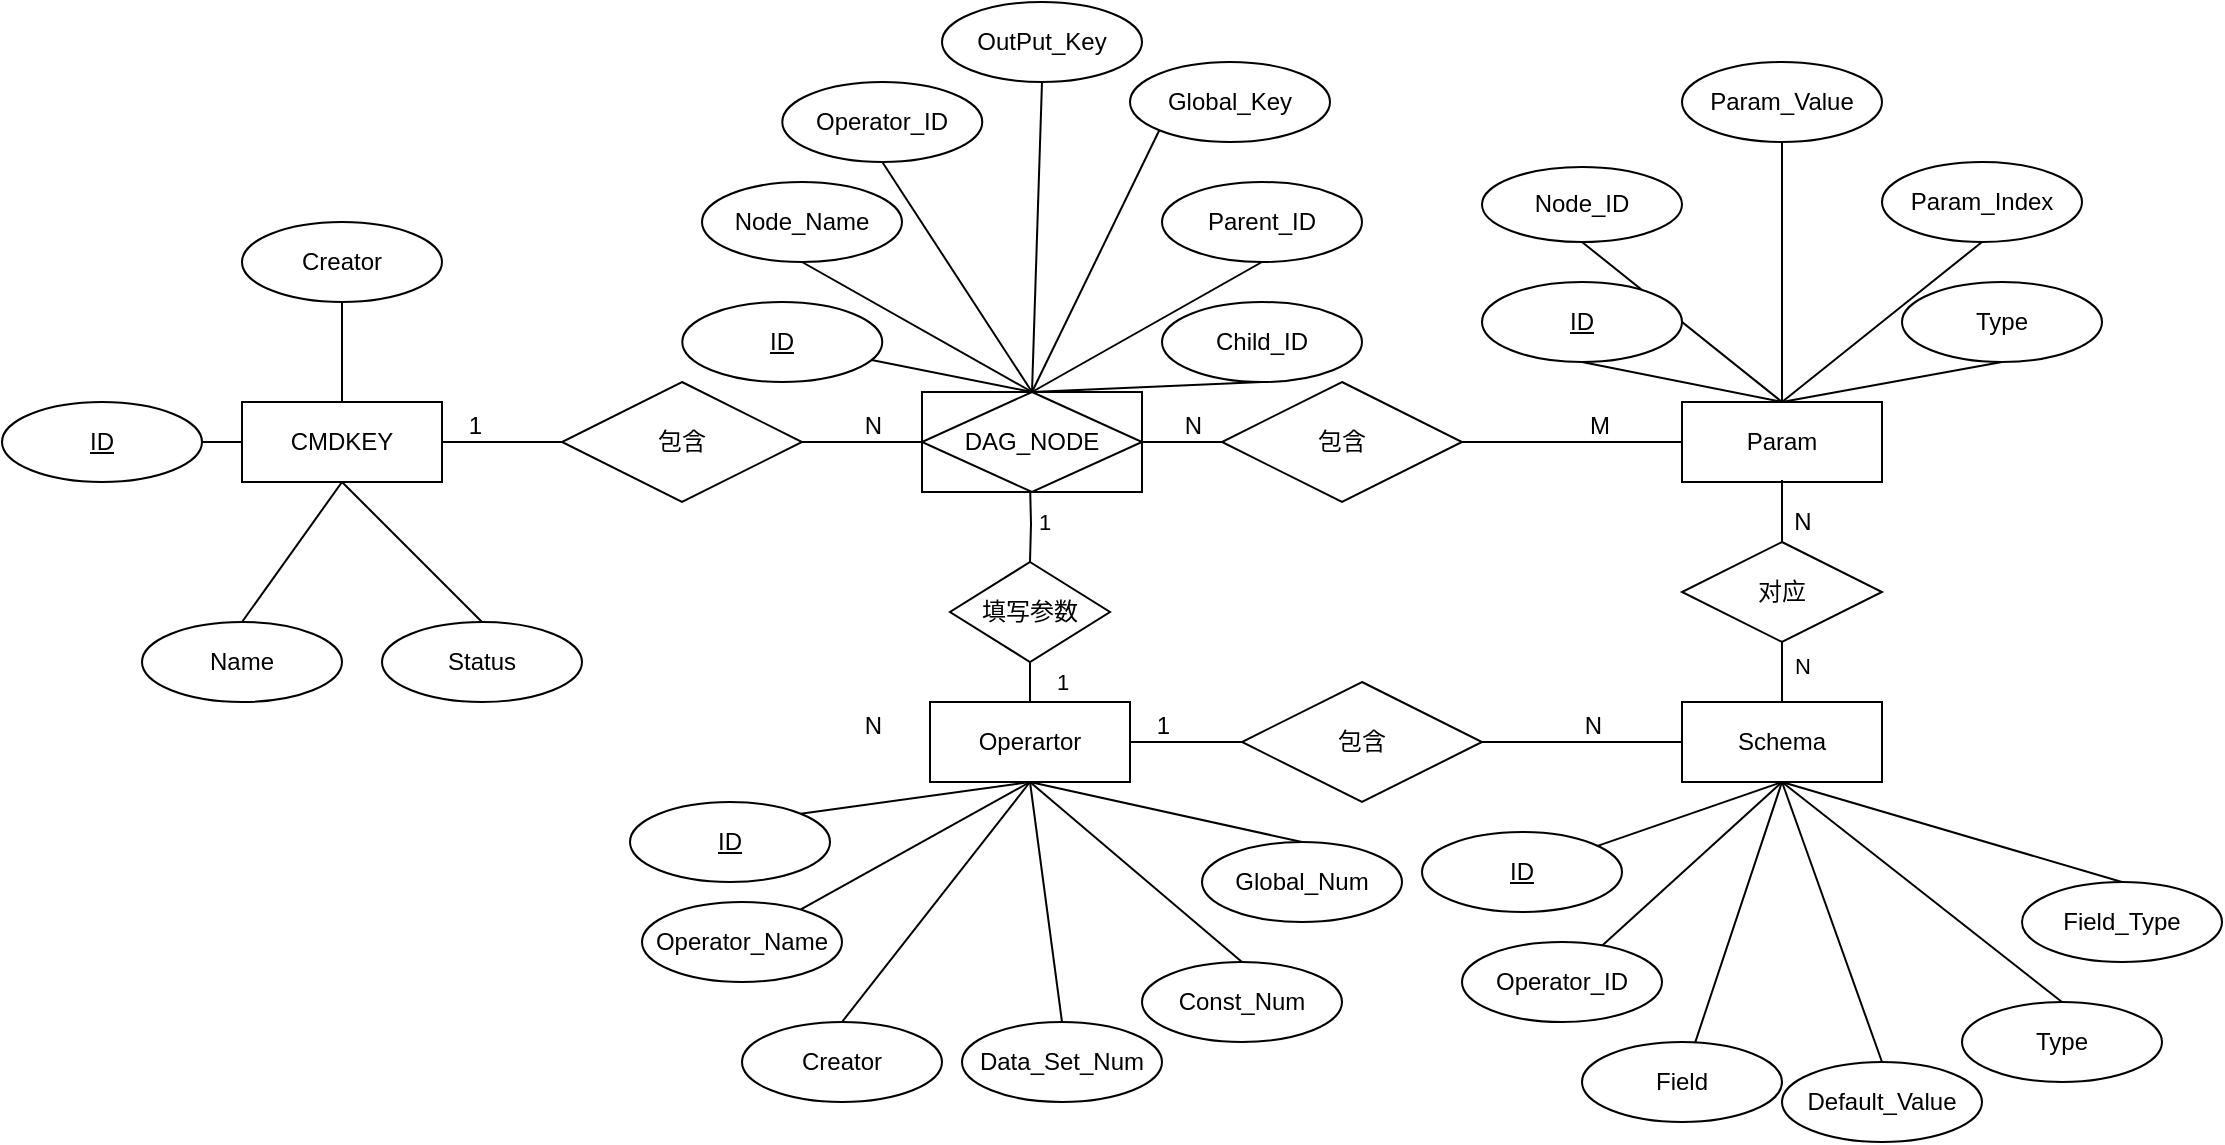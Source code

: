 <mxfile version="15.0.6" type="github"><diagram id="Es_KrPeHeZ678epylgb1" name="第 1 页"><mxGraphModel dx="2549" dy="943" grid="1" gridSize="10" guides="1" tooltips="1" connect="1" arrows="1" fold="1" page="1" pageScale="1" pageWidth="827" pageHeight="1169" math="0" shadow="0"><root><mxCell id="0"/><mxCell id="1" parent="0"/><mxCell id="Ql9siXfaunIRFQ8CMtLW-1" value="CMDKEY" style="whiteSpace=wrap;html=1;align=center;" vertex="1" parent="1"><mxGeometry x="20" y="370" width="100" height="40" as="geometry"/></mxCell><mxCell id="Ql9siXfaunIRFQ8CMtLW-30" style="edgeStyle=orthogonalEdgeStyle;rounded=0;orthogonalLoop=1;jettySize=auto;html=1;exitX=0.5;exitY=1;exitDx=0;exitDy=0;entryX=0.5;entryY=0;entryDx=0;entryDy=0;endArrow=none;endFill=0;" edge="1" parent="1" target="Ql9siXfaunIRFQ8CMtLW-28"><mxGeometry relative="1" as="geometry"><mxPoint x="414" y="410" as="sourcePoint"/></mxGeometry></mxCell><mxCell id="Ql9siXfaunIRFQ8CMtLW-33" value="1" style="edgeLabel;html=1;align=center;verticalAlign=middle;resizable=0;points=[];" vertex="1" connectable="0" parent="Ql9siXfaunIRFQ8CMtLW-30"><mxGeometry x="-0.155" y="-1" relative="1" as="geometry"><mxPoint x="7" y="3" as="offset"/></mxGeometry></mxCell><mxCell id="Ql9siXfaunIRFQ8CMtLW-3" value="Param" style="whiteSpace=wrap;html=1;align=center;" vertex="1" parent="1"><mxGeometry x="740" y="370" width="100" height="40" as="geometry"/></mxCell><mxCell id="Ql9siXfaunIRFQ8CMtLW-4" value="包含" style="shape=rhombus;perimeter=rhombusPerimeter;whiteSpace=wrap;html=1;align=center;" vertex="1" parent="1"><mxGeometry x="180" y="360" width="120" height="60" as="geometry"/></mxCell><mxCell id="Ql9siXfaunIRFQ8CMtLW-8" value="" style="endArrow=none;html=1;rounded=0;exitX=1;exitY=0.5;exitDx=0;exitDy=0;entryX=0;entryY=0.5;entryDx=0;entryDy=0;" edge="1" parent="1" source="Ql9siXfaunIRFQ8CMtLW-4"><mxGeometry relative="1" as="geometry"><mxPoint x="330" y="580" as="sourcePoint"/><mxPoint x="364" y="390" as="targetPoint"/></mxGeometry></mxCell><mxCell id="Ql9siXfaunIRFQ8CMtLW-9" value="N" style="resizable=0;html=1;align=right;verticalAlign=bottom;" connectable="0" vertex="1" parent="Ql9siXfaunIRFQ8CMtLW-8"><mxGeometry x="1" relative="1" as="geometry"><mxPoint x="-24" as="offset"/></mxGeometry></mxCell><mxCell id="Ql9siXfaunIRFQ8CMtLW-10" value="" style="endArrow=none;html=1;rounded=0;entryX=1;entryY=0.5;entryDx=0;entryDy=0;exitX=0;exitY=0.5;exitDx=0;exitDy=0;" edge="1" parent="1" source="Ql9siXfaunIRFQ8CMtLW-4" target="Ql9siXfaunIRFQ8CMtLW-1"><mxGeometry relative="1" as="geometry"><mxPoint x="330" y="580" as="sourcePoint"/><mxPoint x="490" y="580" as="targetPoint"/></mxGeometry></mxCell><mxCell id="Ql9siXfaunIRFQ8CMtLW-11" value="1" style="resizable=0;html=1;align=right;verticalAlign=bottom;" connectable="0" vertex="1" parent="Ql9siXfaunIRFQ8CMtLW-10"><mxGeometry x="1" relative="1" as="geometry"><mxPoint x="20" as="offset"/></mxGeometry></mxCell><mxCell id="Ql9siXfaunIRFQ8CMtLW-12" value="包含" style="shape=rhombus;perimeter=rhombusPerimeter;whiteSpace=wrap;html=1;align=center;" vertex="1" parent="1"><mxGeometry x="510" y="360" width="120" height="60" as="geometry"/></mxCell><mxCell id="Ql9siXfaunIRFQ8CMtLW-13" value="" style="endArrow=none;html=1;rounded=0;exitX=1;exitY=0.5;exitDx=0;exitDy=0;entryX=0;entryY=0.5;entryDx=0;entryDy=0;" edge="1" parent="1" source="Ql9siXfaunIRFQ8CMtLW-12" target="Ql9siXfaunIRFQ8CMtLW-3"><mxGeometry relative="1" as="geometry"><mxPoint x="666" y="580" as="sourcePoint"/><mxPoint x="640" y="390" as="targetPoint"/></mxGeometry></mxCell><mxCell id="Ql9siXfaunIRFQ8CMtLW-14" value="M" style="resizable=0;html=1;align=right;verticalAlign=bottom;" connectable="0" vertex="1" parent="Ql9siXfaunIRFQ8CMtLW-13"><mxGeometry x="1" relative="1" as="geometry"><mxPoint x="-36" as="offset"/></mxGeometry></mxCell><mxCell id="Ql9siXfaunIRFQ8CMtLW-15" value="" style="endArrow=none;html=1;rounded=0;exitX=0;exitY=0.5;exitDx=0;exitDy=0;entryX=1;entryY=0.5;entryDx=0;entryDy=0;" edge="1" parent="1" source="Ql9siXfaunIRFQ8CMtLW-12"><mxGeometry relative="1" as="geometry"><mxPoint x="666" y="580" as="sourcePoint"/><mxPoint x="464" y="390" as="targetPoint"/></mxGeometry></mxCell><mxCell id="Ql9siXfaunIRFQ8CMtLW-16" value="N" style="resizable=0;html=1;align=right;verticalAlign=bottom;" connectable="0" vertex="1" parent="Ql9siXfaunIRFQ8CMtLW-15"><mxGeometry x="1" relative="1" as="geometry"><mxPoint x="36" as="offset"/></mxGeometry></mxCell><mxCell id="Ql9siXfaunIRFQ8CMtLW-29" value="" style="edgeStyle=orthogonalEdgeStyle;rounded=0;orthogonalLoop=1;jettySize=auto;html=1;endArrow=none;endFill=0;" edge="1" parent="1" source="Ql9siXfaunIRFQ8CMtLW-18" target="Ql9siXfaunIRFQ8CMtLW-28"><mxGeometry relative="1" as="geometry"/></mxCell><mxCell id="Ql9siXfaunIRFQ8CMtLW-32" value="1" style="edgeLabel;html=1;align=center;verticalAlign=middle;resizable=0;points=[];" vertex="1" connectable="0" parent="Ql9siXfaunIRFQ8CMtLW-29"><mxGeometry x="0.769" y="-2" relative="1" as="geometry"><mxPoint x="14" y="3" as="offset"/></mxGeometry></mxCell><mxCell id="Ql9siXfaunIRFQ8CMtLW-18" value="Operartor" style="whiteSpace=wrap;html=1;align=center;" vertex="1" parent="1"><mxGeometry x="364" y="520" width="100" height="40" as="geometry"/></mxCell><mxCell id="Ql9siXfaunIRFQ8CMtLW-19" value="Schema" style="whiteSpace=wrap;html=1;align=center;" vertex="1" parent="1"><mxGeometry x="740" y="520" width="100" height="40" as="geometry"/></mxCell><mxCell id="Ql9siXfaunIRFQ8CMtLW-20" value="N" style="resizable=0;html=1;align=right;verticalAlign=bottom;" connectable="0" vertex="1" parent="1"><mxGeometry x="340.138" y="540" as="geometry"/></mxCell><mxCell id="Ql9siXfaunIRFQ8CMtLW-21" value="包含" style="shape=rhombus;perimeter=rhombusPerimeter;whiteSpace=wrap;html=1;align=center;" vertex="1" parent="1"><mxGeometry x="520" y="510" width="120" height="60" as="geometry"/></mxCell><mxCell id="Ql9siXfaunIRFQ8CMtLW-22" value="" style="endArrow=none;html=1;rounded=0;exitX=1;exitY=0.5;exitDx=0;exitDy=0;entryX=0;entryY=0.5;entryDx=0;entryDy=0;" edge="1" parent="1" source="Ql9siXfaunIRFQ8CMtLW-21" target="Ql9siXfaunIRFQ8CMtLW-19"><mxGeometry relative="1" as="geometry"><mxPoint x="666" y="730" as="sourcePoint"/><mxPoint x="640" y="540" as="targetPoint"/></mxGeometry></mxCell><mxCell id="Ql9siXfaunIRFQ8CMtLW-23" value="N" style="resizable=0;html=1;align=right;verticalAlign=bottom;" connectable="0" vertex="1" parent="Ql9siXfaunIRFQ8CMtLW-22"><mxGeometry x="1" relative="1" as="geometry"><mxPoint x="-40" as="offset"/></mxGeometry></mxCell><mxCell id="Ql9siXfaunIRFQ8CMtLW-24" value="" style="endArrow=none;html=1;rounded=0;exitX=0;exitY=0.5;exitDx=0;exitDy=0;entryX=1;entryY=0.5;entryDx=0;entryDy=0;" edge="1" parent="1" source="Ql9siXfaunIRFQ8CMtLW-21" target="Ql9siXfaunIRFQ8CMtLW-18"><mxGeometry relative="1" as="geometry"><mxPoint x="666" y="730" as="sourcePoint"/><mxPoint x="480" y="540" as="targetPoint"/></mxGeometry></mxCell><mxCell id="Ql9siXfaunIRFQ8CMtLW-25" value="1" style="resizable=0;html=1;align=right;verticalAlign=bottom;" connectable="0" vertex="1" parent="Ql9siXfaunIRFQ8CMtLW-24"><mxGeometry x="1" relative="1" as="geometry"><mxPoint x="20" as="offset"/></mxGeometry></mxCell><mxCell id="Ql9siXfaunIRFQ8CMtLW-28" value="填写参数" style="rhombus;whiteSpace=wrap;html=1;" vertex="1" parent="1"><mxGeometry x="374" y="450" width="80" height="50" as="geometry"/></mxCell><mxCell id="Ql9siXfaunIRFQ8CMtLW-31" style="edgeStyle=orthogonalEdgeStyle;rounded=0;orthogonalLoop=1;jettySize=auto;html=1;exitX=0.5;exitY=1;exitDx=0;exitDy=0;endArrow=none;endFill=0;" edge="1" parent="1" source="Ql9siXfaunIRFQ8CMtLW-28" target="Ql9siXfaunIRFQ8CMtLW-28"><mxGeometry relative="1" as="geometry"/></mxCell><mxCell id="Ql9siXfaunIRFQ8CMtLW-45" style="edgeStyle=none;rounded=0;orthogonalLoop=1;jettySize=auto;html=1;exitX=0.5;exitY=0;exitDx=0;exitDy=0;entryX=0.5;entryY=1;entryDx=0;entryDy=0;endArrow=none;endFill=0;" edge="1" parent="1" source="Ql9siXfaunIRFQ8CMtLW-39" target="Ql9siXfaunIRFQ8CMtLW-1"><mxGeometry relative="1" as="geometry"/></mxCell><mxCell id="Ql9siXfaunIRFQ8CMtLW-39" value="Name" style="ellipse;whiteSpace=wrap;html=1;align=center;" vertex="1" parent="1"><mxGeometry x="-30" y="480" width="100" height="40" as="geometry"/></mxCell><mxCell id="Ql9siXfaunIRFQ8CMtLW-44" style="edgeStyle=orthogonalEdgeStyle;rounded=0;orthogonalLoop=1;jettySize=auto;html=1;exitX=0.5;exitY=1;exitDx=0;exitDy=0;entryX=0.5;entryY=0;entryDx=0;entryDy=0;endArrow=none;endFill=0;" edge="1" parent="1" source="Ql9siXfaunIRFQ8CMtLW-40" target="Ql9siXfaunIRFQ8CMtLW-1"><mxGeometry relative="1" as="geometry"/></mxCell><mxCell id="Ql9siXfaunIRFQ8CMtLW-40" value="Creator" style="ellipse;whiteSpace=wrap;html=1;align=center;" vertex="1" parent="1"><mxGeometry x="20" y="280" width="100" height="40" as="geometry"/></mxCell><mxCell id="Ql9siXfaunIRFQ8CMtLW-43" style="edgeStyle=orthogonalEdgeStyle;rounded=0;orthogonalLoop=1;jettySize=auto;html=1;entryX=0;entryY=0.5;entryDx=0;entryDy=0;endArrow=none;endFill=0;" edge="1" parent="1" source="Ql9siXfaunIRFQ8CMtLW-41" target="Ql9siXfaunIRFQ8CMtLW-1"><mxGeometry relative="1" as="geometry"/></mxCell><mxCell id="Ql9siXfaunIRFQ8CMtLW-41" value="ID" style="ellipse;whiteSpace=wrap;html=1;align=center;fontStyle=4;" vertex="1" parent="1"><mxGeometry x="-100" y="370" width="100" height="40" as="geometry"/></mxCell><mxCell id="Ql9siXfaunIRFQ8CMtLW-46" style="edgeStyle=none;rounded=0;orthogonalLoop=1;jettySize=auto;html=1;exitX=0.5;exitY=0;exitDx=0;exitDy=0;endArrow=none;endFill=0;entryX=0.5;entryY=1;entryDx=0;entryDy=0;" edge="1" parent="1" source="Ql9siXfaunIRFQ8CMtLW-42" target="Ql9siXfaunIRFQ8CMtLW-1"><mxGeometry relative="1" as="geometry"><mxPoint x="88.57" y="428.57" as="targetPoint"/></mxGeometry></mxCell><mxCell id="Ql9siXfaunIRFQ8CMtLW-42" value="Status" style="ellipse;whiteSpace=wrap;html=1;align=center;" vertex="1" parent="1"><mxGeometry x="90" y="480" width="100" height="40" as="geometry"/></mxCell><mxCell id="Ql9siXfaunIRFQ8CMtLW-105" style="edgeStyle=none;rounded=0;orthogonalLoop=1;jettySize=auto;html=1;endArrow=none;endFill=0;entryX=0.5;entryY=1;entryDx=0;entryDy=0;" edge="1" parent="1" source="Ql9siXfaunIRFQ8CMtLW-48" target="Ql9siXfaunIRFQ8CMtLW-18"><mxGeometry relative="1" as="geometry"><mxPoint x="380" y="580" as="targetPoint"/></mxGeometry></mxCell><mxCell id="Ql9siXfaunIRFQ8CMtLW-48" value="Operator_Name" style="ellipse;whiteSpace=wrap;html=1;align=center;" vertex="1" parent="1"><mxGeometry x="220" y="620" width="100" height="40" as="geometry"/></mxCell><mxCell id="Ql9siXfaunIRFQ8CMtLW-61" style="edgeStyle=none;rounded=0;orthogonalLoop=1;jettySize=auto;html=1;exitX=1;exitY=0;exitDx=0;exitDy=0;entryX=0.5;entryY=1;entryDx=0;entryDy=0;endArrow=none;endFill=0;" edge="1" parent="1" source="Ql9siXfaunIRFQ8CMtLW-49" target="Ql9siXfaunIRFQ8CMtLW-18"><mxGeometry relative="1" as="geometry"/></mxCell><mxCell id="Ql9siXfaunIRFQ8CMtLW-49" value="&lt;u&gt;ID&lt;/u&gt;" style="ellipse;whiteSpace=wrap;html=1;align=center;" vertex="1" parent="1"><mxGeometry x="214" y="570" width="100" height="40" as="geometry"/></mxCell><mxCell id="Ql9siXfaunIRFQ8CMtLW-56" style="edgeStyle=none;rounded=0;orthogonalLoop=1;jettySize=auto;html=1;exitX=0.5;exitY=0;exitDx=0;exitDy=0;entryX=0.5;entryY=1;entryDx=0;entryDy=0;endArrow=none;endFill=0;" edge="1" parent="1" source="Ql9siXfaunIRFQ8CMtLW-50" target="Ql9siXfaunIRFQ8CMtLW-18"><mxGeometry relative="1" as="geometry"/></mxCell><mxCell id="Ql9siXfaunIRFQ8CMtLW-50" value="Creator" style="ellipse;whiteSpace=wrap;html=1;align=center;" vertex="1" parent="1"><mxGeometry x="270" y="680" width="100" height="40" as="geometry"/></mxCell><mxCell id="Ql9siXfaunIRFQ8CMtLW-60" style="edgeStyle=none;rounded=0;orthogonalLoop=1;jettySize=auto;html=1;exitX=0.5;exitY=0;exitDx=0;exitDy=0;entryX=0.5;entryY=1;entryDx=0;entryDy=0;endArrow=none;endFill=0;" edge="1" parent="1" source="Ql9siXfaunIRFQ8CMtLW-51" target="Ql9siXfaunIRFQ8CMtLW-18"><mxGeometry relative="1" as="geometry"/></mxCell><mxCell id="Ql9siXfaunIRFQ8CMtLW-51" value="Global_Num" style="ellipse;whiteSpace=wrap;html=1;align=center;" vertex="1" parent="1"><mxGeometry x="500" y="590" width="100" height="40" as="geometry"/></mxCell><mxCell id="Ql9siXfaunIRFQ8CMtLW-58" style="edgeStyle=none;rounded=0;orthogonalLoop=1;jettySize=auto;html=1;exitX=0.5;exitY=0;exitDx=0;exitDy=0;entryX=0.5;entryY=1;entryDx=0;entryDy=0;endArrow=none;endFill=0;" edge="1" parent="1" source="Ql9siXfaunIRFQ8CMtLW-52" target="Ql9siXfaunIRFQ8CMtLW-18"><mxGeometry relative="1" as="geometry"/></mxCell><mxCell id="Ql9siXfaunIRFQ8CMtLW-52" value="Const_Num" style="ellipse;whiteSpace=wrap;html=1;align=center;" vertex="1" parent="1"><mxGeometry x="470" y="650" width="100" height="40" as="geometry"/></mxCell><mxCell id="Ql9siXfaunIRFQ8CMtLW-57" style="edgeStyle=none;rounded=0;orthogonalLoop=1;jettySize=auto;html=1;exitX=0.5;exitY=0;exitDx=0;exitDy=0;entryX=0.5;entryY=1;entryDx=0;entryDy=0;endArrow=none;endFill=0;" edge="1" parent="1" source="Ql9siXfaunIRFQ8CMtLW-53" target="Ql9siXfaunIRFQ8CMtLW-18"><mxGeometry relative="1" as="geometry"/></mxCell><mxCell id="Ql9siXfaunIRFQ8CMtLW-53" value="Data_Set_Num" style="ellipse;whiteSpace=wrap;html=1;align=center;" vertex="1" parent="1"><mxGeometry x="380" y="680" width="100" height="40" as="geometry"/></mxCell><mxCell id="Ql9siXfaunIRFQ8CMtLW-62" value="DAG_NODE" style="shape=associativeEntity;whiteSpace=wrap;html=1;align=center;" vertex="1" parent="1"><mxGeometry x="360" y="365" width="110" height="50" as="geometry"/></mxCell><mxCell id="Ql9siXfaunIRFQ8CMtLW-70" style="edgeStyle=none;rounded=0;orthogonalLoop=1;jettySize=auto;html=1;endArrow=none;endFill=0;" edge="1" parent="1" source="Ql9siXfaunIRFQ8CMtLW-63"><mxGeometry relative="1" as="geometry"><mxPoint x="790" y="560" as="targetPoint"/></mxGeometry></mxCell><mxCell id="Ql9siXfaunIRFQ8CMtLW-63" value="Operator_ID" style="ellipse;whiteSpace=wrap;html=1;align=center;" vertex="1" parent="1"><mxGeometry x="630" y="640" width="100" height="40" as="geometry"/></mxCell><mxCell id="Ql9siXfaunIRFQ8CMtLW-71" style="edgeStyle=none;rounded=0;orthogonalLoop=1;jettySize=auto;html=1;entryX=0.5;entryY=1;entryDx=0;entryDy=0;endArrow=none;endFill=0;" edge="1" parent="1" source="Ql9siXfaunIRFQ8CMtLW-64" target="Ql9siXfaunIRFQ8CMtLW-19"><mxGeometry relative="1" as="geometry"/></mxCell><mxCell id="Ql9siXfaunIRFQ8CMtLW-64" value="Field" style="ellipse;whiteSpace=wrap;html=1;align=center;" vertex="1" parent="1"><mxGeometry x="690" y="690" width="100" height="40" as="geometry"/></mxCell><mxCell id="Ql9siXfaunIRFQ8CMtLW-74" style="edgeStyle=none;rounded=0;orthogonalLoop=1;jettySize=auto;html=1;exitX=0.5;exitY=0;exitDx=0;exitDy=0;entryX=0.5;entryY=1;entryDx=0;entryDy=0;endArrow=none;endFill=0;" edge="1" parent="1" source="Ql9siXfaunIRFQ8CMtLW-65" target="Ql9siXfaunIRFQ8CMtLW-19"><mxGeometry relative="1" as="geometry"/></mxCell><mxCell id="Ql9siXfaunIRFQ8CMtLW-65" value="Field_Type" style="ellipse;whiteSpace=wrap;html=1;align=center;" vertex="1" parent="1"><mxGeometry x="910" y="610" width="100" height="40" as="geometry"/></mxCell><mxCell id="Ql9siXfaunIRFQ8CMtLW-73" style="edgeStyle=none;rounded=0;orthogonalLoop=1;jettySize=auto;html=1;exitX=0.5;exitY=0;exitDx=0;exitDy=0;endArrow=none;endFill=0;" edge="1" parent="1" source="Ql9siXfaunIRFQ8CMtLW-66"><mxGeometry relative="1" as="geometry"><mxPoint x="790" y="560" as="targetPoint"/></mxGeometry></mxCell><mxCell id="Ql9siXfaunIRFQ8CMtLW-66" value="Type" style="ellipse;whiteSpace=wrap;html=1;align=center;" vertex="1" parent="1"><mxGeometry x="880" y="670" width="100" height="40" as="geometry"/></mxCell><mxCell id="Ql9siXfaunIRFQ8CMtLW-72" style="edgeStyle=none;rounded=0;orthogonalLoop=1;jettySize=auto;html=1;exitX=0.5;exitY=0;exitDx=0;exitDy=0;entryX=0.5;entryY=1;entryDx=0;entryDy=0;endArrow=none;endFill=0;" edge="1" parent="1" source="Ql9siXfaunIRFQ8CMtLW-67" target="Ql9siXfaunIRFQ8CMtLW-19"><mxGeometry relative="1" as="geometry"/></mxCell><mxCell id="Ql9siXfaunIRFQ8CMtLW-67" value="Default_Value" style="ellipse;whiteSpace=wrap;html=1;align=center;" vertex="1" parent="1"><mxGeometry x="790" y="700" width="100" height="40" as="geometry"/></mxCell><mxCell id="Ql9siXfaunIRFQ8CMtLW-69" style="edgeStyle=none;rounded=0;orthogonalLoop=1;jettySize=auto;html=1;entryX=0.5;entryY=1;entryDx=0;entryDy=0;endArrow=none;endFill=0;" edge="1" parent="1" source="Ql9siXfaunIRFQ8CMtLW-68" target="Ql9siXfaunIRFQ8CMtLW-19"><mxGeometry relative="1" as="geometry"/></mxCell><mxCell id="Ql9siXfaunIRFQ8CMtLW-68" value="&lt;u&gt;ID&lt;/u&gt;" style="ellipse;whiteSpace=wrap;html=1;align=center;" vertex="1" parent="1"><mxGeometry x="610" y="585" width="100" height="40" as="geometry"/></mxCell><mxCell id="Ql9siXfaunIRFQ8CMtLW-98" style="edgeStyle=none;rounded=0;orthogonalLoop=1;jettySize=auto;html=1;exitX=0.5;exitY=1;exitDx=0;exitDy=0;entryX=0.5;entryY=0;entryDx=0;entryDy=0;endArrow=none;endFill=0;" edge="1" parent="1" source="Ql9siXfaunIRFQ8CMtLW-88" target="Ql9siXfaunIRFQ8CMtLW-62"><mxGeometry relative="1" as="geometry"/></mxCell><mxCell id="Ql9siXfaunIRFQ8CMtLW-88" value="Node_Name" style="ellipse;whiteSpace=wrap;html=1;align=center;" vertex="1" parent="1"><mxGeometry x="250" y="260" width="100" height="40" as="geometry"/></mxCell><mxCell id="Ql9siXfaunIRFQ8CMtLW-97" style="edgeStyle=none;rounded=0;orthogonalLoop=1;jettySize=auto;html=1;entryX=0.5;entryY=0;entryDx=0;entryDy=0;endArrow=none;endFill=0;" edge="1" parent="1" source="Ql9siXfaunIRFQ8CMtLW-89" target="Ql9siXfaunIRFQ8CMtLW-62"><mxGeometry relative="1" as="geometry"/></mxCell><mxCell id="Ql9siXfaunIRFQ8CMtLW-89" value="&lt;u&gt;ID&lt;/u&gt;" style="ellipse;whiteSpace=wrap;html=1;align=center;" vertex="1" parent="1"><mxGeometry x="240.14" y="320" width="100" height="40" as="geometry"/></mxCell><mxCell id="Ql9siXfaunIRFQ8CMtLW-104" style="edgeStyle=none;rounded=0;orthogonalLoop=1;jettySize=auto;html=1;exitX=0.5;exitY=1;exitDx=0;exitDy=0;entryX=0.5;entryY=0;entryDx=0;entryDy=0;endArrow=none;endFill=0;" edge="1" parent="1" source="Ql9siXfaunIRFQ8CMtLW-90" target="Ql9siXfaunIRFQ8CMtLW-62"><mxGeometry relative="1" as="geometry"/></mxCell><mxCell id="Ql9siXfaunIRFQ8CMtLW-90" value="Operator_ID" style="ellipse;whiteSpace=wrap;html=1;align=center;" vertex="1" parent="1"><mxGeometry x="290.14" y="210" width="100" height="40" as="geometry"/></mxCell><mxCell id="Ql9siXfaunIRFQ8CMtLW-101" style="edgeStyle=none;rounded=0;orthogonalLoop=1;jettySize=auto;html=1;exitX=0;exitY=1;exitDx=0;exitDy=0;entryX=0.5;entryY=0;entryDx=0;entryDy=0;endArrow=none;endFill=0;" edge="1" parent="1" source="Ql9siXfaunIRFQ8CMtLW-91" target="Ql9siXfaunIRFQ8CMtLW-62"><mxGeometry relative="1" as="geometry"/></mxCell><mxCell id="Ql9siXfaunIRFQ8CMtLW-91" value="Global_Key" style="ellipse;whiteSpace=wrap;html=1;align=center;" vertex="1" parent="1"><mxGeometry x="464" y="200" width="100" height="40" as="geometry"/></mxCell><mxCell id="Ql9siXfaunIRFQ8CMtLW-102" style="edgeStyle=none;rounded=0;orthogonalLoop=1;jettySize=auto;html=1;exitX=0.5;exitY=1;exitDx=0;exitDy=0;entryX=0.5;entryY=0;entryDx=0;entryDy=0;endArrow=none;endFill=0;" edge="1" parent="1" source="Ql9siXfaunIRFQ8CMtLW-92" target="Ql9siXfaunIRFQ8CMtLW-62"><mxGeometry relative="1" as="geometry"/></mxCell><mxCell id="Ql9siXfaunIRFQ8CMtLW-92" value="Parent_ID" style="ellipse;whiteSpace=wrap;html=1;align=center;" vertex="1" parent="1"><mxGeometry x="480" y="260" width="100" height="40" as="geometry"/></mxCell><mxCell id="Ql9siXfaunIRFQ8CMtLW-100" style="edgeStyle=none;rounded=0;orthogonalLoop=1;jettySize=auto;html=1;exitX=0.5;exitY=1;exitDx=0;exitDy=0;entryX=0.5;entryY=0;entryDx=0;entryDy=0;endArrow=none;endFill=0;" edge="1" parent="1" source="Ql9siXfaunIRFQ8CMtLW-93" target="Ql9siXfaunIRFQ8CMtLW-62"><mxGeometry relative="1" as="geometry"/></mxCell><mxCell id="Ql9siXfaunIRFQ8CMtLW-93" value="OutPut_Key" style="ellipse;whiteSpace=wrap;html=1;align=center;" vertex="1" parent="1"><mxGeometry x="370" y="170" width="100" height="40" as="geometry"/></mxCell><mxCell id="Ql9siXfaunIRFQ8CMtLW-103" style="edgeStyle=none;rounded=0;orthogonalLoop=1;jettySize=auto;html=1;exitX=0.5;exitY=1;exitDx=0;exitDy=0;entryX=0.5;entryY=0;entryDx=0;entryDy=0;endArrow=none;endFill=0;" edge="1" parent="1" source="Ql9siXfaunIRFQ8CMtLW-96" target="Ql9siXfaunIRFQ8CMtLW-62"><mxGeometry relative="1" as="geometry"/></mxCell><mxCell id="Ql9siXfaunIRFQ8CMtLW-96" value="Child_ID" style="ellipse;whiteSpace=wrap;html=1;align=center;" vertex="1" parent="1"><mxGeometry x="480" y="320" width="100" height="40" as="geometry"/></mxCell><mxCell id="Ql9siXfaunIRFQ8CMtLW-113" style="edgeStyle=none;rounded=0;orthogonalLoop=1;jettySize=auto;html=1;exitX=0.5;exitY=1;exitDx=0;exitDy=0;entryX=0.5;entryY=0;entryDx=0;entryDy=0;endArrow=none;endFill=0;" edge="1" parent="1" source="Ql9siXfaunIRFQ8CMtLW-106" target="Ql9siXfaunIRFQ8CMtLW-3"><mxGeometry relative="1" as="geometry"/></mxCell><mxCell id="Ql9siXfaunIRFQ8CMtLW-106" value="Node_ID" style="ellipse;whiteSpace=wrap;html=1;align=center;" vertex="1" parent="1"><mxGeometry x="640" y="252.5" width="100" height="37.5" as="geometry"/></mxCell><mxCell id="Ql9siXfaunIRFQ8CMtLW-114" style="edgeStyle=none;rounded=0;orthogonalLoop=1;jettySize=auto;html=1;exitX=0.5;exitY=1;exitDx=0;exitDy=0;entryX=0.5;entryY=0;entryDx=0;entryDy=0;endArrow=none;endFill=0;" edge="1" parent="1" source="Ql9siXfaunIRFQ8CMtLW-107" target="Ql9siXfaunIRFQ8CMtLW-3"><mxGeometry relative="1" as="geometry"/></mxCell><mxCell id="Ql9siXfaunIRFQ8CMtLW-107" value="Param_Value" style="ellipse;whiteSpace=wrap;html=1;align=center;" vertex="1" parent="1"><mxGeometry x="740" y="200" width="100" height="40" as="geometry"/></mxCell><mxCell id="Ql9siXfaunIRFQ8CMtLW-116" style="edgeStyle=none;rounded=0;orthogonalLoop=1;jettySize=auto;html=1;exitX=0.5;exitY=1;exitDx=0;exitDy=0;endArrow=none;endFill=0;" edge="1" parent="1" source="Ql9siXfaunIRFQ8CMtLW-109"><mxGeometry relative="1" as="geometry"><mxPoint x="790" y="370" as="targetPoint"/></mxGeometry></mxCell><mxCell id="Ql9siXfaunIRFQ8CMtLW-109" value="Type" style="ellipse;whiteSpace=wrap;html=1;align=center;" vertex="1" parent="1"><mxGeometry x="850" y="310" width="100" height="40" as="geometry"/></mxCell><mxCell id="Ql9siXfaunIRFQ8CMtLW-115" style="edgeStyle=none;rounded=0;orthogonalLoop=1;jettySize=auto;html=1;exitX=0.5;exitY=1;exitDx=0;exitDy=0;entryX=0.5;entryY=0;entryDx=0;entryDy=0;endArrow=none;endFill=0;" edge="1" parent="1" source="Ql9siXfaunIRFQ8CMtLW-110" target="Ql9siXfaunIRFQ8CMtLW-3"><mxGeometry relative="1" as="geometry"/></mxCell><mxCell id="Ql9siXfaunIRFQ8CMtLW-110" value="Param_Index" style="ellipse;whiteSpace=wrap;html=1;align=center;" vertex="1" parent="1"><mxGeometry x="840" y="250" width="100" height="40" as="geometry"/></mxCell><mxCell id="Ql9siXfaunIRFQ8CMtLW-112" style="edgeStyle=none;rounded=0;orthogonalLoop=1;jettySize=auto;html=1;exitX=0.5;exitY=1;exitDx=0;exitDy=0;entryX=0.5;entryY=0;entryDx=0;entryDy=0;endArrow=none;endFill=0;" edge="1" parent="1" source="Ql9siXfaunIRFQ8CMtLW-111" target="Ql9siXfaunIRFQ8CMtLW-3"><mxGeometry relative="1" as="geometry"/></mxCell><mxCell id="Ql9siXfaunIRFQ8CMtLW-111" value="&lt;u&gt;ID&lt;/u&gt;" style="ellipse;whiteSpace=wrap;html=1;align=center;" vertex="1" parent="1"><mxGeometry x="640" y="310" width="100" height="40" as="geometry"/></mxCell><mxCell id="Ql9siXfaunIRFQ8CMtLW-118" style="edgeStyle=none;rounded=0;orthogonalLoop=1;jettySize=auto;html=1;entryX=0.5;entryY=0;entryDx=0;entryDy=0;endArrow=none;endFill=0;" edge="1" parent="1" source="Ql9siXfaunIRFQ8CMtLW-117" target="Ql9siXfaunIRFQ8CMtLW-19"><mxGeometry relative="1" as="geometry"/></mxCell><mxCell id="Ql9siXfaunIRFQ8CMtLW-120" value="N" style="edgeLabel;html=1;align=center;verticalAlign=middle;resizable=0;points=[];" vertex="1" connectable="0" parent="Ql9siXfaunIRFQ8CMtLW-118"><mxGeometry x="-0.2" y="-3" relative="1" as="geometry"><mxPoint x="13" as="offset"/></mxGeometry></mxCell><mxCell id="Ql9siXfaunIRFQ8CMtLW-119" style="edgeStyle=none;rounded=0;orthogonalLoop=1;jettySize=auto;html=1;exitX=0.5;exitY=0;exitDx=0;exitDy=0;endArrow=none;endFill=0;" edge="1" parent="1" source="Ql9siXfaunIRFQ8CMtLW-117"><mxGeometry relative="1" as="geometry"><mxPoint x="790" y="409" as="targetPoint"/></mxGeometry></mxCell><mxCell id="Ql9siXfaunIRFQ8CMtLW-117" value="对应" style="shape=rhombus;perimeter=rhombusPerimeter;whiteSpace=wrap;html=1;align=center;" vertex="1" parent="1"><mxGeometry x="740" y="440" width="100" height="50" as="geometry"/></mxCell><mxCell id="Ql9siXfaunIRFQ8CMtLW-121" value="N" style="text;html=1;align=center;verticalAlign=middle;resizable=0;points=[];autosize=1;strokeColor=none;fillColor=none;" vertex="1" parent="1"><mxGeometry x="790" y="420" width="20" height="20" as="geometry"/></mxCell></root></mxGraphModel></diagram></mxfile>